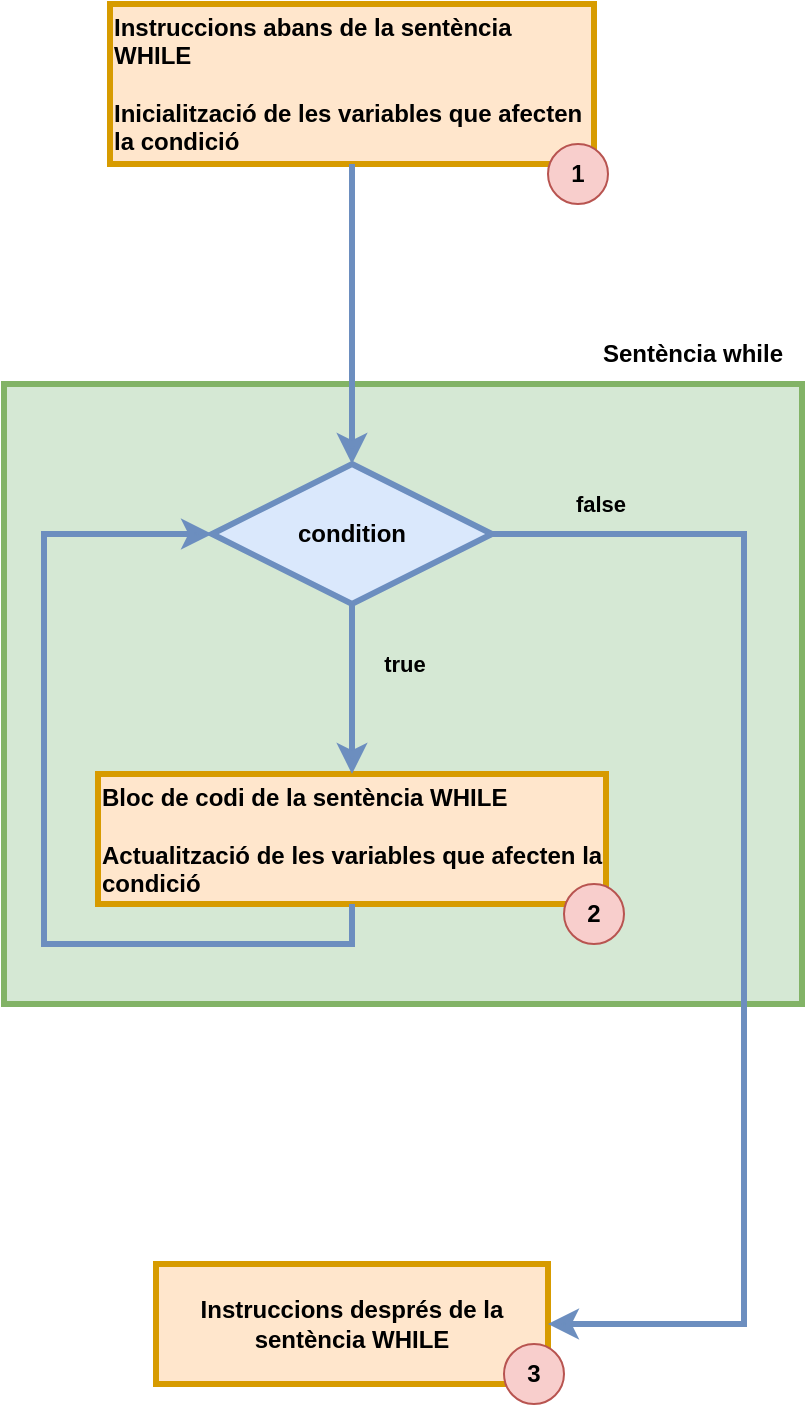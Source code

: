 <mxfile version="24.7.16">
  <diagram name="Page-1" id="T-gzN3W7ZyekmYyn_9fb">
    <mxGraphModel dx="1434" dy="751" grid="1" gridSize="10" guides="1" tooltips="1" connect="1" arrows="1" fold="1" page="1" pageScale="1" pageWidth="827" pageHeight="1169" math="0" shadow="0">
      <root>
        <mxCell id="0" />
        <mxCell id="1" parent="0" />
        <mxCell id="eLmJEH-nsi4JKKOhxShT-14" value="" style="verticalLabelPosition=top;verticalAlign=bottom;html=1;shape=mxgraph.basic.rect;fillColor2=none;strokeWidth=3;size=20;indent=100;fillColor=#d5e8d4;strokeColor=#82b366;align=right;horizontal=1;labelPosition=left;labelBackgroundColor=#ffffff;" vertex="1" parent="1">
          <mxGeometry x="360" y="540" width="399" height="310" as="geometry" />
        </mxCell>
        <mxCell id="eLmJEH-nsi4JKKOhxShT-15" value="&lt;div align=&quot;left&quot;&gt;&lt;b&gt;Instruccions abans de la sentència WHILE&lt;/b&gt;&lt;br&gt;&lt;br&gt;&lt;div&gt;&lt;b&gt;Inicialització de les variables que afecten la condició&lt;br&gt;&lt;/b&gt;&lt;/div&gt;&lt;/div&gt;" style="rounded=0;whiteSpace=wrap;html=1;fillColor=#ffe6cc;strokeColor=#d79b00;strokeWidth=3;align=left;" vertex="1" parent="1">
          <mxGeometry x="413" y="350" width="242" height="80" as="geometry" />
        </mxCell>
        <mxCell id="eLmJEH-nsi4JKKOhxShT-16" value="&lt;b&gt;condition&lt;/b&gt;" style="strokeWidth=3;html=1;shape=mxgraph.flowchart.decision;whiteSpace=wrap;fillColor=#dae8fc;strokeColor=#6c8ebf;" vertex="1" parent="1">
          <mxGeometry x="464" y="580" width="140" height="70" as="geometry" />
        </mxCell>
        <mxCell id="eLmJEH-nsi4JKKOhxShT-17" value="" style="endArrow=classic;html=1;rounded=0;entryX=0.5;entryY=0;entryDx=0;entryDy=0;entryPerimeter=0;fillColor=#dae8fc;strokeColor=#6c8ebf;strokeWidth=3;" edge="1" parent="1" source="eLmJEH-nsi4JKKOhxShT-15" target="eLmJEH-nsi4JKKOhxShT-16">
          <mxGeometry width="50" height="50" relative="1" as="geometry">
            <mxPoint x="510" y="780" as="sourcePoint" />
            <mxPoint x="660" y="590" as="targetPoint" />
          </mxGeometry>
        </mxCell>
        <mxCell id="eLmJEH-nsi4JKKOhxShT-18" value="&lt;div align=&quot;left&quot;&gt;&lt;b&gt;Bloc de codi de la sentència WHILE&lt;br&gt;&lt;/b&gt;&lt;br&gt;&lt;b&gt;Actualització de les variables que afecten la condició&lt;/b&gt;&lt;/div&gt;" style="rounded=0;whiteSpace=wrap;html=1;fillColor=#ffe6cc;strokeColor=#d79b00;strokeWidth=3;align=left;" vertex="1" parent="1">
          <mxGeometry x="407" y="735" width="254" height="65" as="geometry" />
        </mxCell>
        <mxCell id="eLmJEH-nsi4JKKOhxShT-19" value="&lt;b&gt;true&lt;/b&gt;" style="endArrow=classic;html=1;rounded=0;exitX=0.5;exitY=1;exitDx=0;exitDy=0;exitPerimeter=0;fillColor=#dae8fc;strokeColor=#6c8ebf;curved=0;jumpSize=20;strokeWidth=3;labelBackgroundColor=#d5e8d4;" edge="1" parent="1" source="eLmJEH-nsi4JKKOhxShT-16" target="eLmJEH-nsi4JKKOhxShT-18">
          <mxGeometry x="-0.294" y="26" width="50" height="50" relative="1" as="geometry">
            <mxPoint x="480" y="780" as="sourcePoint" />
            <mxPoint x="530" y="730" as="targetPoint" />
            <mxPoint as="offset" />
          </mxGeometry>
        </mxCell>
        <mxCell id="eLmJEH-nsi4JKKOhxShT-20" value="&lt;b&gt;Instruccions després de la sentència WHILE&lt;br&gt;&lt;/b&gt;" style="rounded=0;whiteSpace=wrap;html=1;fillColor=#ffe6cc;strokeColor=#d79b00;strokeWidth=3;" vertex="1" parent="1">
          <mxGeometry x="436" y="980" width="196" height="60" as="geometry" />
        </mxCell>
        <mxCell id="eLmJEH-nsi4JKKOhxShT-21" value="" style="endArrow=classic;html=1;rounded=0;entryX=0;entryY=0.5;entryDx=0;entryDy=0;fillColor=#dae8fc;strokeColor=#6c8ebf;strokeWidth=3;exitX=0.5;exitY=1;exitDx=0;exitDy=0;entryPerimeter=0;" edge="1" parent="1" source="eLmJEH-nsi4JKKOhxShT-18" target="eLmJEH-nsi4JKKOhxShT-16">
          <mxGeometry width="50" height="50" relative="1" as="geometry">
            <mxPoint x="534" y="810" as="sourcePoint" />
            <mxPoint x="534" y="890" as="targetPoint" />
            <Array as="points">
              <mxPoint x="534" y="820" />
              <mxPoint x="380" y="820" />
              <mxPoint x="380" y="615" />
            </Array>
          </mxGeometry>
        </mxCell>
        <mxCell id="eLmJEH-nsi4JKKOhxShT-22" value="&lt;b&gt;false&lt;/b&gt;" style="endArrow=classic;html=1;rounded=0;exitX=1;exitY=0.5;exitDx=0;exitDy=0;exitPerimeter=0;edgeStyle=orthogonalEdgeStyle;entryX=1;entryY=0.5;entryDx=0;entryDy=0;strokeWidth=3;fillColor=#dae8fc;strokeColor=#6c8ebf;labelBackgroundColor=#d5e8d4;" edge="1" parent="1" source="eLmJEH-nsi4JKKOhxShT-16" target="eLmJEH-nsi4JKKOhxShT-20">
          <mxGeometry x="-0.826" y="15" width="50" height="50" relative="1" as="geometry">
            <mxPoint x="480" y="780" as="sourcePoint" />
            <mxPoint x="770" y="690" as="targetPoint" />
            <Array as="points">
              <mxPoint x="730" y="615" />
              <mxPoint x="730" y="1010" />
            </Array>
            <mxPoint as="offset" />
          </mxGeometry>
        </mxCell>
        <mxCell id="eLmJEH-nsi4JKKOhxShT-23" value="&lt;b&gt;Sentència while&lt;br&gt;&lt;/b&gt;" style="text;html=1;align=center;verticalAlign=middle;resizable=0;points=[];autosize=1;strokeColor=none;fillColor=none;" vertex="1" parent="1">
          <mxGeometry x="649" y="510" width="110" height="30" as="geometry" />
        </mxCell>
        <mxCell id="eLmJEH-nsi4JKKOhxShT-24" value="&lt;b&gt;1&lt;/b&gt;" style="ellipse;whiteSpace=wrap;html=1;aspect=fixed;fillColor=#f8cecc;strokeColor=#b85450;" vertex="1" parent="1">
          <mxGeometry x="632" y="420" width="30" height="30" as="geometry" />
        </mxCell>
        <mxCell id="eLmJEH-nsi4JKKOhxShT-25" value="&lt;span&gt;2&lt;/span&gt;" style="ellipse;whiteSpace=wrap;html=1;aspect=fixed;fillColor=#f8cecc;strokeColor=#b85450;fontStyle=1" vertex="1" parent="1">
          <mxGeometry x="640" y="790" width="30" height="30" as="geometry" />
        </mxCell>
        <mxCell id="eLmJEH-nsi4JKKOhxShT-26" value="&lt;b&gt;3&lt;/b&gt;" style="ellipse;whiteSpace=wrap;html=1;aspect=fixed;fillColor=#f8cecc;strokeColor=#b85450;" vertex="1" parent="1">
          <mxGeometry x="610" y="1020" width="30" height="30" as="geometry" />
        </mxCell>
      </root>
    </mxGraphModel>
  </diagram>
</mxfile>
